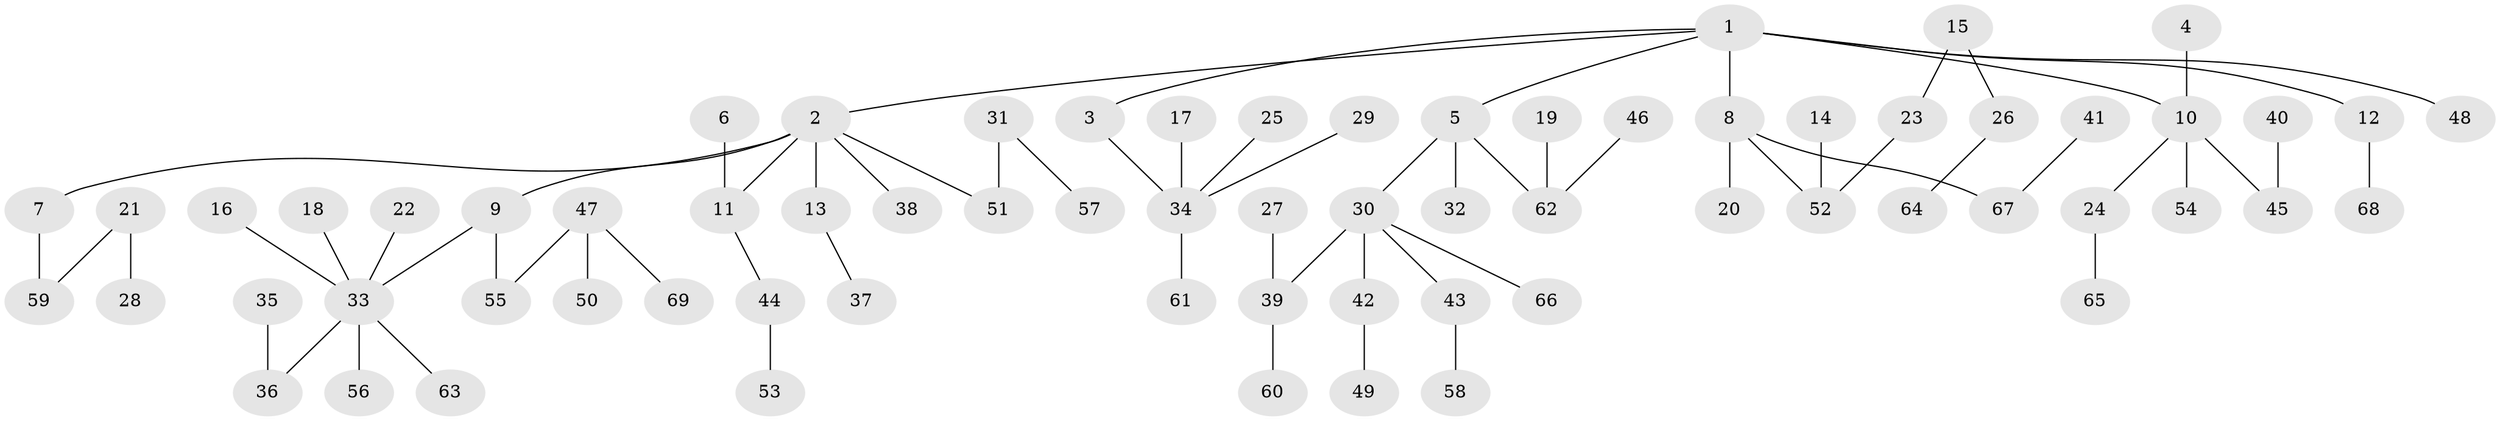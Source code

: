 // original degree distribution, {5: 0.028985507246376812, 3: 0.15942028985507245, 4: 0.06521739130434782, 1: 0.4927536231884058, 8: 0.007246376811594203, 2: 0.2318840579710145, 6: 0.014492753623188406}
// Generated by graph-tools (version 1.1) at 2025/50/03/09/25 03:50:19]
// undirected, 69 vertices, 68 edges
graph export_dot {
graph [start="1"]
  node [color=gray90,style=filled];
  1;
  2;
  3;
  4;
  5;
  6;
  7;
  8;
  9;
  10;
  11;
  12;
  13;
  14;
  15;
  16;
  17;
  18;
  19;
  20;
  21;
  22;
  23;
  24;
  25;
  26;
  27;
  28;
  29;
  30;
  31;
  32;
  33;
  34;
  35;
  36;
  37;
  38;
  39;
  40;
  41;
  42;
  43;
  44;
  45;
  46;
  47;
  48;
  49;
  50;
  51;
  52;
  53;
  54;
  55;
  56;
  57;
  58;
  59;
  60;
  61;
  62;
  63;
  64;
  65;
  66;
  67;
  68;
  69;
  1 -- 2 [weight=1.0];
  1 -- 3 [weight=1.0];
  1 -- 5 [weight=1.0];
  1 -- 8 [weight=1.0];
  1 -- 10 [weight=1.0];
  1 -- 12 [weight=1.0];
  1 -- 48 [weight=1.0];
  2 -- 7 [weight=1.0];
  2 -- 9 [weight=1.0];
  2 -- 11 [weight=1.0];
  2 -- 13 [weight=1.0];
  2 -- 38 [weight=1.0];
  2 -- 51 [weight=1.0];
  3 -- 34 [weight=1.0];
  4 -- 10 [weight=1.0];
  5 -- 30 [weight=1.0];
  5 -- 32 [weight=1.0];
  5 -- 62 [weight=1.0];
  6 -- 11 [weight=1.0];
  7 -- 59 [weight=1.0];
  8 -- 20 [weight=1.0];
  8 -- 52 [weight=1.0];
  8 -- 67 [weight=1.0];
  9 -- 33 [weight=1.0];
  9 -- 55 [weight=1.0];
  10 -- 24 [weight=1.0];
  10 -- 45 [weight=1.0];
  10 -- 54 [weight=1.0];
  11 -- 44 [weight=1.0];
  12 -- 68 [weight=1.0];
  13 -- 37 [weight=1.0];
  14 -- 52 [weight=1.0];
  15 -- 23 [weight=1.0];
  15 -- 26 [weight=1.0];
  16 -- 33 [weight=1.0];
  17 -- 34 [weight=1.0];
  18 -- 33 [weight=1.0];
  19 -- 62 [weight=1.0];
  21 -- 28 [weight=1.0];
  21 -- 59 [weight=1.0];
  22 -- 33 [weight=1.0];
  23 -- 52 [weight=1.0];
  24 -- 65 [weight=1.0];
  25 -- 34 [weight=1.0];
  26 -- 64 [weight=1.0];
  27 -- 39 [weight=1.0];
  29 -- 34 [weight=1.0];
  30 -- 39 [weight=1.0];
  30 -- 42 [weight=1.0];
  30 -- 43 [weight=1.0];
  30 -- 66 [weight=1.0];
  31 -- 51 [weight=1.0];
  31 -- 57 [weight=1.0];
  33 -- 36 [weight=1.0];
  33 -- 56 [weight=1.0];
  33 -- 63 [weight=1.0];
  34 -- 61 [weight=1.0];
  35 -- 36 [weight=1.0];
  39 -- 60 [weight=1.0];
  40 -- 45 [weight=1.0];
  41 -- 67 [weight=1.0];
  42 -- 49 [weight=1.0];
  43 -- 58 [weight=1.0];
  44 -- 53 [weight=1.0];
  46 -- 62 [weight=1.0];
  47 -- 50 [weight=1.0];
  47 -- 55 [weight=1.0];
  47 -- 69 [weight=1.0];
}
